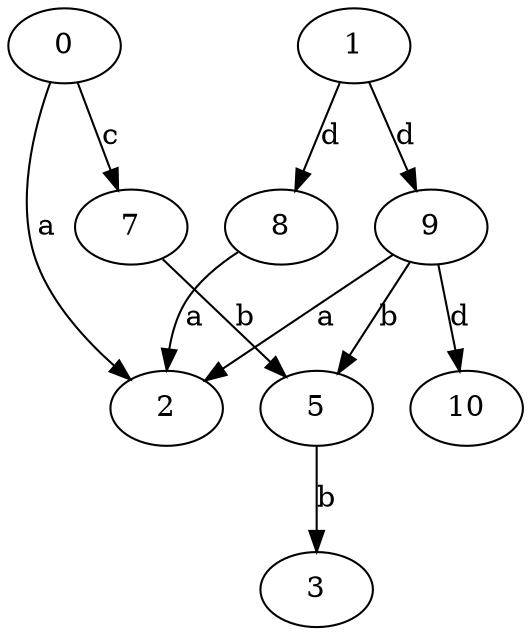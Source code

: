 strict digraph  {
2;
3;
5;
0;
7;
1;
8;
9;
10;
5 -> 3  [label=b];
0 -> 2  [label=a];
0 -> 7  [label=c];
7 -> 5  [label=b];
1 -> 8  [label=d];
1 -> 9  [label=d];
8 -> 2  [label=a];
9 -> 2  [label=a];
9 -> 5  [label=b];
9 -> 10  [label=d];
}
